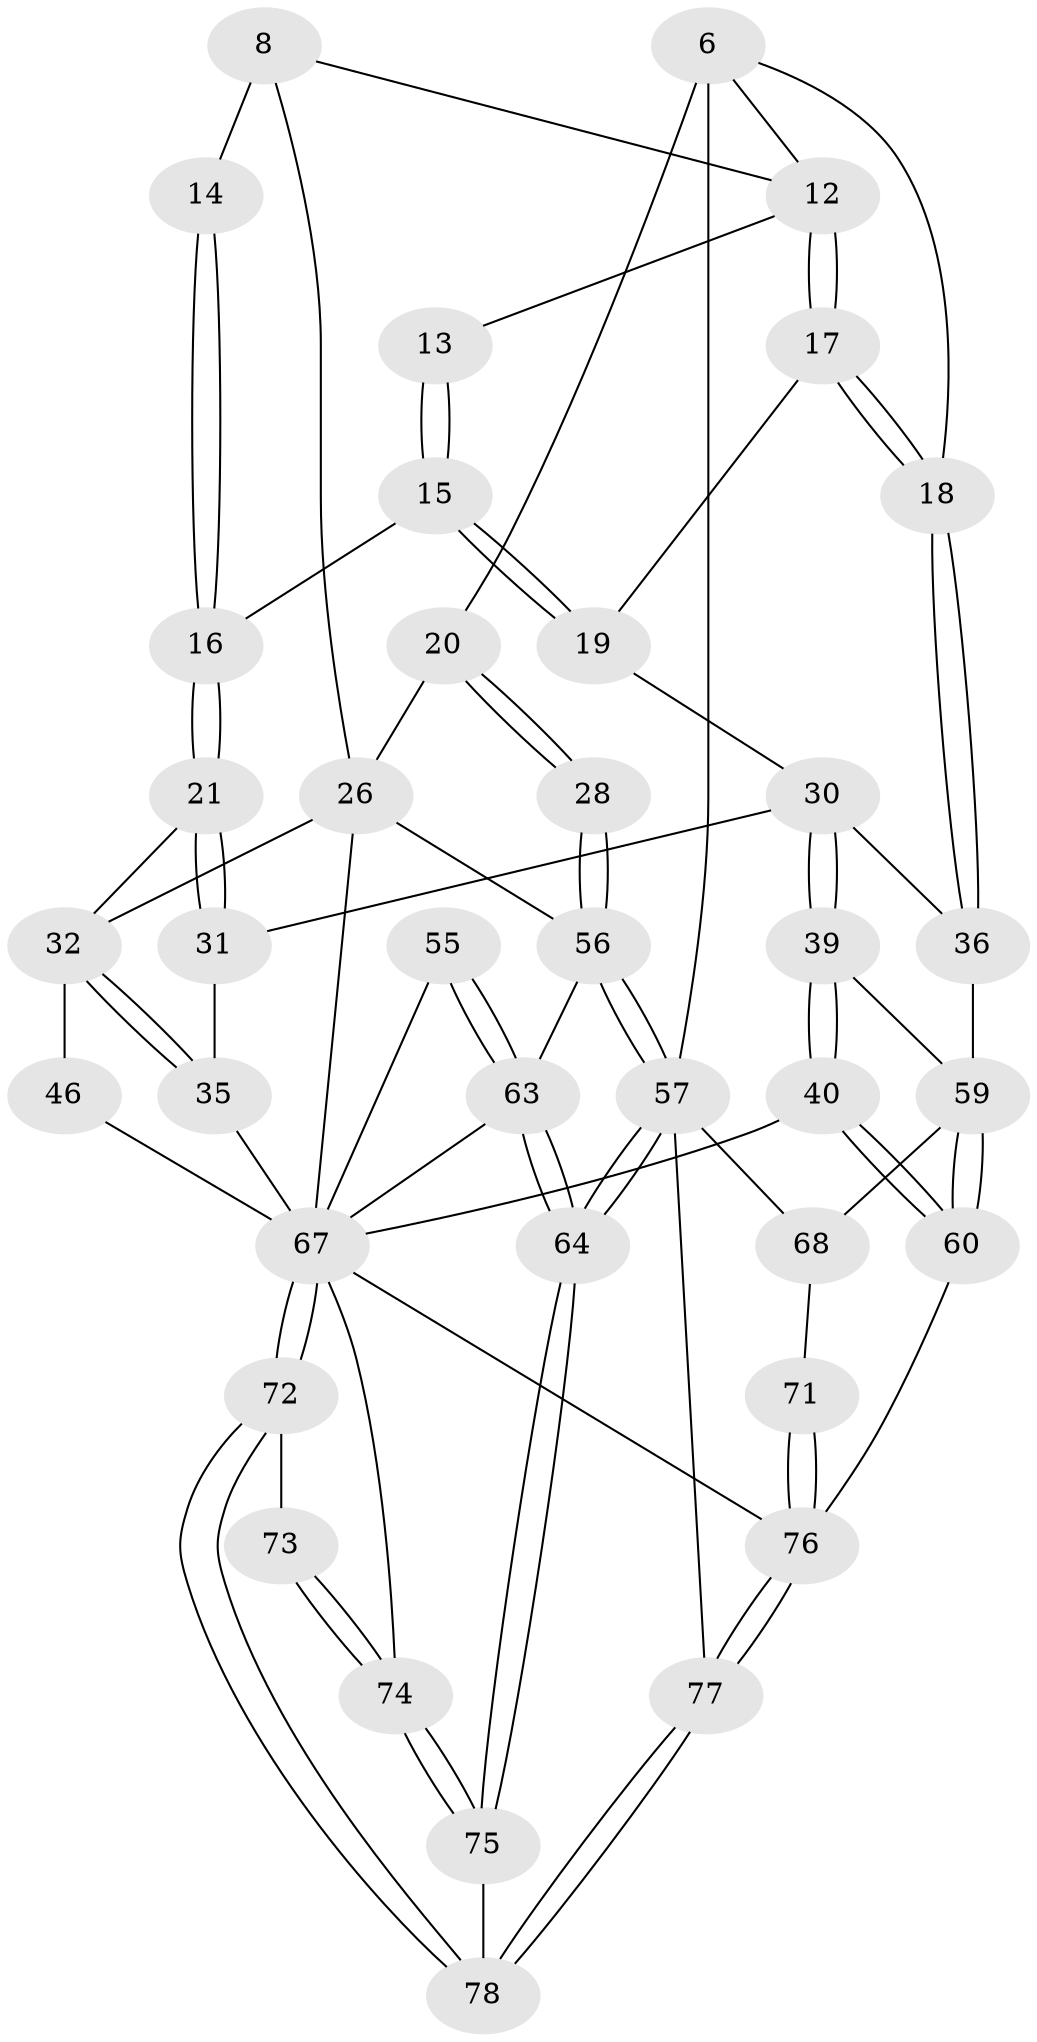 // original degree distribution, {3: 0.02564102564102564, 4: 0.20512820512820512, 5: 0.5897435897435898, 6: 0.1794871794871795}
// Generated by graph-tools (version 1.1) at 2025/01/03/09/25 05:01:28]
// undirected, 39 vertices, 91 edges
graph export_dot {
graph [start="1"]
  node [color=gray90,style=filled];
  6 [pos="+0+0",super="+5"];
  8 [pos="+0.26267982163687487+0.17647562080607984",super="+2"];
  12 [pos="+0.7575950709558101+0.10919557598300303",super="+4"];
  13 [pos="+0.6962146829524103+0.15634653297320908"];
  14 [pos="+0.49744847418860494+0.11541719208715959"];
  15 [pos="+0.6335492880819127+0.2089648967371575"];
  16 [pos="+0.526804959539807+0.2134688645031879"];
  17 [pos="+0.7935924037396886+0.12859881677547164"];
  18 [pos="+1+0"];
  19 [pos="+0.8087265599053584+0.3161228564129234"];
  20 [pos="+0+0",super="+11"];
  21 [pos="+0.5195826751459228+0.23533775035438698"];
  26 [pos="+0.16256507781124807+0.3559116032650694",super="+10"];
  28 [pos="+0+0.35387755839922735"];
  30 [pos="+0.8251361353593982+0.3461298861212374",super="+29"];
  31 [pos="+0.6753006435661807+0.4173734754572773"];
  32 [pos="+0.42748467915323546+0.37520509441308686",super="+23"];
  35 [pos="+0.5904114280437777+0.46788879433720443",super="+34"];
  36 [pos="+1+0.2677965848859113"];
  39 [pos="+0.8457349127984555+0.5590245650629467"];
  40 [pos="+0.8168014823555957+0.6138761389684976"];
  46 [pos="+0.45723904345585314+0.579949393194368",super="+33+24"];
  55 [pos="+0.33420776716522194+0.6803650879466219"];
  56 [pos="+0+0.8779936753095485",super="+45+27"];
  57 [pos="+0+1",super="+51"];
  59 [pos="+0.9424367046854063+0.6718074416071329",super="+58+38"];
  60 [pos="+0.8609404468390217+0.6766104134863757"];
  63 [pos="+0.21730585649336404+0.7378810646700895",super="+44+43"];
  64 [pos="+0+1"];
  67 [pos="+0.7089730983033801+0.8558278948868359",super="+61+50+62+41+54+49"];
  68 [pos="+0.9802329057149126+0.7641305660028448",super="+52+53"];
  71 [pos="+0.9217384086505233+0.8133817721313443"];
  72 [pos="+0.6669205552033481+0.9045862081574849"];
  73 [pos="+0.5177768970365343+0.8477804151610632"];
  74 [pos="+0.3693847032806732+0.9722475648716483",super="+70+69"];
  75 [pos="+0.17169123006871595+1"];
  76 [pos="+1+1",super="+66+65"];
  77 [pos="+1+1"];
  78 [pos="+0.6575636866021002+1"];
  6 -- 20 [weight=2];
  6 -- 57 [weight=2];
  6 -- 18;
  6 -- 12;
  8 -- 14 [weight=2];
  8 -- 12;
  8 -- 26;
  12 -- 13 [weight=2];
  12 -- 17;
  12 -- 17;
  13 -- 15;
  13 -- 15;
  14 -- 16;
  14 -- 16;
  15 -- 16;
  15 -- 19;
  15 -- 19;
  16 -- 21;
  16 -- 21;
  17 -- 18;
  17 -- 18;
  17 -- 19;
  18 -- 36;
  18 -- 36;
  19 -- 30;
  20 -- 28;
  20 -- 28;
  20 -- 26;
  21 -- 31;
  21 -- 31;
  21 -- 32;
  26 -- 56;
  26 -- 67;
  26 -- 32;
  28 -- 56 [weight=2];
  28 -- 56;
  30 -- 31;
  30 -- 39;
  30 -- 39;
  30 -- 36;
  31 -- 35;
  32 -- 35;
  32 -- 35;
  32 -- 46 [weight=2];
  35 -- 67 [weight=2];
  36 -- 59;
  39 -- 40;
  39 -- 40;
  39 -- 59;
  40 -- 60;
  40 -- 60;
  40 -- 67;
  46 -- 67 [weight=3];
  55 -- 63 [weight=2];
  55 -- 63;
  55 -- 67;
  56 -- 57;
  56 -- 57;
  56 -- 63;
  57 -- 64;
  57 -- 64;
  57 -- 77;
  57 -- 68;
  59 -- 60;
  59 -- 60;
  59 -- 68 [weight=3];
  60 -- 76;
  63 -- 64;
  63 -- 64;
  63 -- 67;
  64 -- 75;
  64 -- 75;
  67 -- 72;
  67 -- 72;
  67 -- 76;
  67 -- 74 [weight=2];
  68 -- 71;
  71 -- 76 [weight=2];
  71 -- 76;
  72 -- 73;
  72 -- 78;
  72 -- 78;
  73 -- 74 [weight=2];
  73 -- 74;
  74 -- 75;
  74 -- 75;
  75 -- 78;
  76 -- 77;
  76 -- 77;
  77 -- 78;
  77 -- 78;
}
